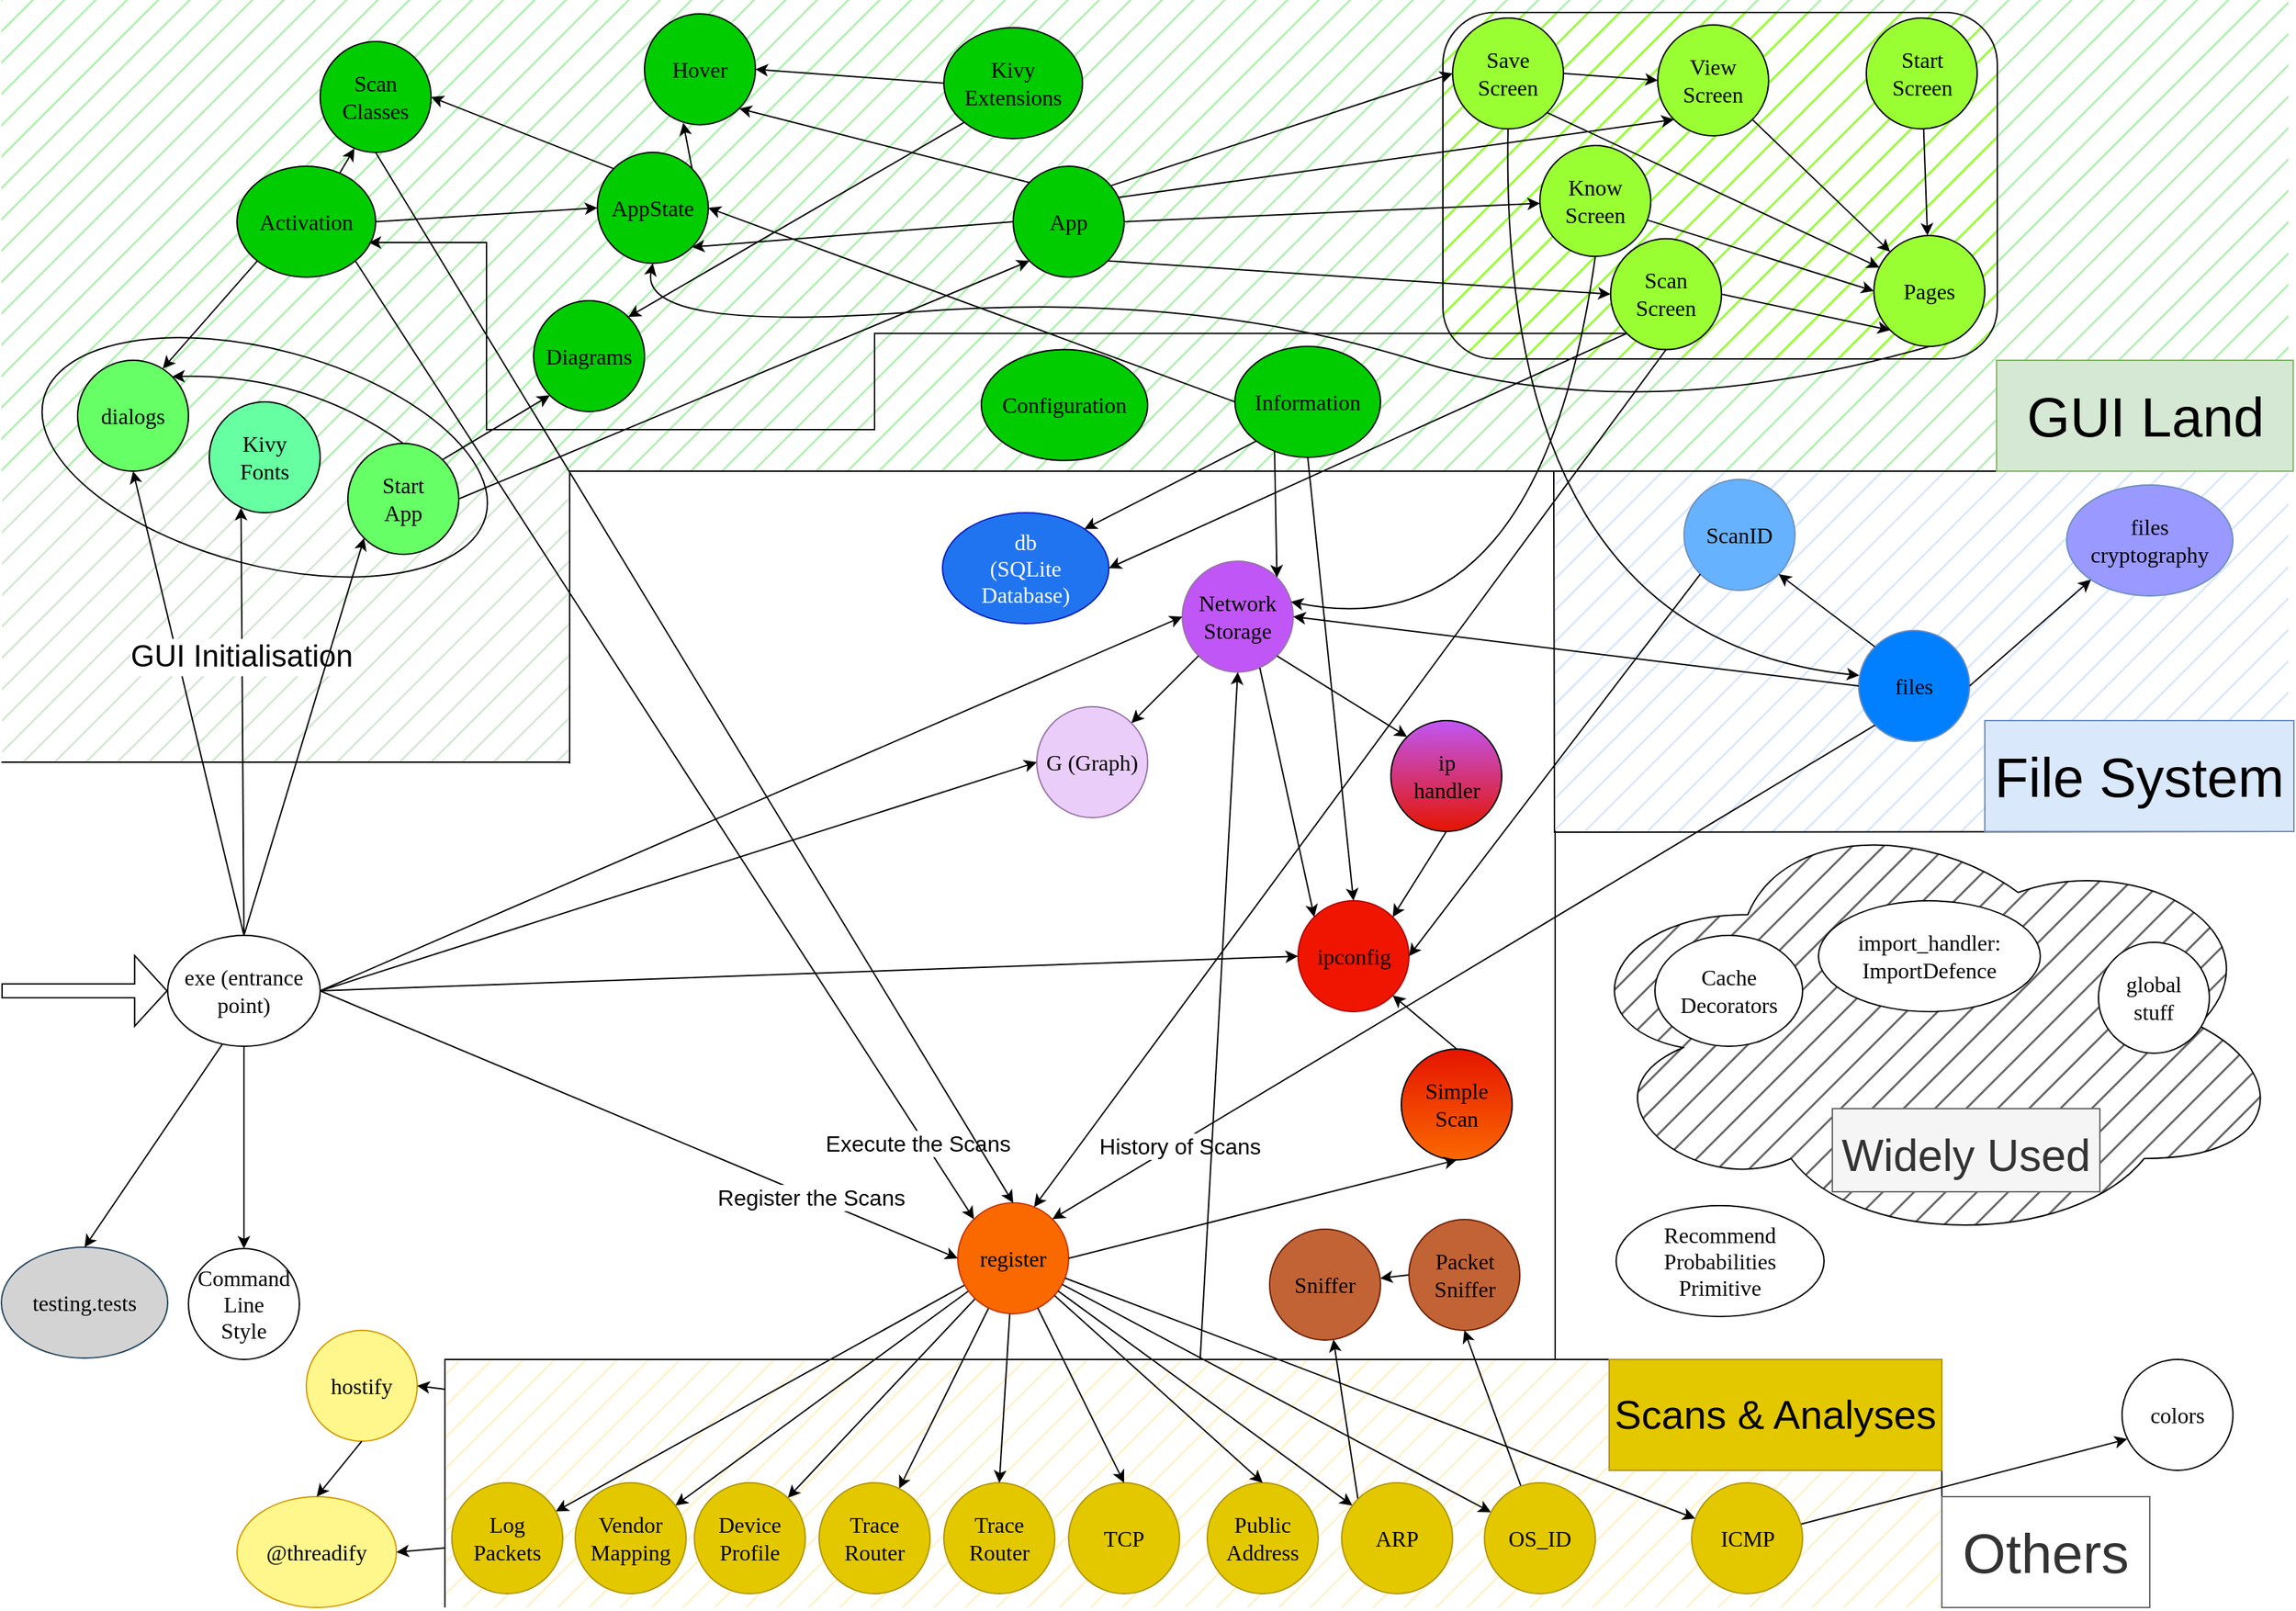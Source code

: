 <mxfile>
    <diagram name="Page-1" id="a8F7jJg699dGcDbAWTl5">
        <mxGraphModel dx="1079" dy="487" grid="1" gridSize="10" guides="1" tooltips="1" connect="1" arrows="1" fold="1" page="1" pageScale="1" pageWidth="827" pageHeight="1169" math="0" shadow="0">
            <root>
                <mxCell id="0"/>
                <mxCell id="1" parent="0"/>
                <mxCell id="KP8LtkTHCNszyvqluSHY-103" value="" style="rounded=0;whiteSpace=wrap;html=1;strokeColor=none;fillColor=#fff2cc;fillStyle=hatch;" parent="1" vertex="1">
                    <mxGeometry x="320" y="981" width="1080" height="179" as="geometry"/>
                </mxCell>
                <mxCell id="KP8LtkTHCNszyvqluSHY-54" value="" style="rounded=0;whiteSpace=wrap;html=1;fillColor=#00CC00;strokeColor=none;fillStyle=hatch;opacity=30;" parent="1" vertex="1">
                    <mxGeometry width="1650" height="340" as="geometry"/>
                </mxCell>
                <mxCell id="KP8LtkTHCNszyvqluSHY-77" value="" style="rounded=1;whiteSpace=wrap;html=1;fillColor=#99FF33;fillStyle=hatch;" parent="1" vertex="1">
                    <mxGeometry x="1040" y="9" width="400" height="250" as="geometry"/>
                </mxCell>
                <mxCell id="KP8LtkTHCNszyvqluSHY-63" value="" style="rounded=0;whiteSpace=wrap;html=1;strokeColor=none;fillStyle=hatch;" parent="1" vertex="1">
                    <mxGeometry x="1400" y="980" width="250" height="180" as="geometry"/>
                </mxCell>
                <mxCell id="KP8LtkTHCNszyvqluSHY-62" value="" style="rounded=0;whiteSpace=wrap;html=1;strokeColor=none;fillStyle=hatch;" parent="1" vertex="1">
                    <mxGeometry x="1121" y="600" width="529" height="380" as="geometry"/>
                </mxCell>
                <mxCell id="KP8LtkTHCNszyvqluSHY-56" value="" style="ellipse;shape=cloud;whiteSpace=wrap;html=1;fillStyle=hatch;fillColor=#666666;" parent="1" vertex="1">
                    <mxGeometry x="1130" y="580" width="520" height="320" as="geometry"/>
                </mxCell>
                <mxCell id="KP8LtkTHCNszyvqluSHY-55" value="" style="rounded=0;whiteSpace=wrap;html=1;fillColor=#d5e8d4;strokeColor=none;fillStyle=hatch;" parent="1" vertex="1">
                    <mxGeometry x="0.5" y="340" width="409.5" height="210" as="geometry"/>
                </mxCell>
                <mxCell id="KP8LtkTHCNszyvqluSHY-53" value="" style="rounded=0;whiteSpace=wrap;html=1;fillColor=#dae8fc;strokeColor=none;fillStyle=hatch;glass=0;shadow=0;" parent="1" vertex="1">
                    <mxGeometry x="1121" y="340" width="529" height="260" as="geometry"/>
                </mxCell>
                <mxCell id="KP8LtkTHCNszyvqluSHY-12" value="" style="ellipse;whiteSpace=wrap;html=1;fillColor=none;rotation=15;" parent="1" vertex="1">
                    <mxGeometry x="25" y="252.3" width="330" height="155.41" as="geometry"/>
                </mxCell>
                <mxCell id="4mCQ5pcPBgcy5jRonQE--4" value="colors" style="ellipse;whiteSpace=wrap;html=1;fontFamily=Consolas;fontSize=16;" parent="1" vertex="1">
                    <mxGeometry x="1530" y="981" width="80" height="80" as="geometry"/>
                </mxCell>
                <mxCell id="4mCQ5pcPBgcy5jRonQE--5" value="Command&lt;br&gt;Line&lt;br&gt;Style" style="ellipse;whiteSpace=wrap;html=1;fontFamily=Consolas;fontSize=16;" parent="1" vertex="1">
                    <mxGeometry x="135" y="901" width="80" height="80" as="geometry"/>
                </mxCell>
                <mxCell id="4mCQ5pcPBgcy5jRonQE--6" value="db&lt;br&gt;(SQLite Database)" style="ellipse;whiteSpace=wrap;html=1;fontFamily=Consolas;fontSize=16;fillColor=#2174EF;fontColor=#ffffff;strokeColor=#001DBC;" parent="1" vertex="1">
                    <mxGeometry x="679" y="370" width="120" height="80" as="geometry"/>
                </mxCell>
                <mxCell id="4mCQ5pcPBgcy5jRonQE--7" value="exe (entrance point)" style="ellipse;whiteSpace=wrap;html=1;fontFamily=Consolas;fontSize=16;" parent="1" vertex="1">
                    <mxGeometry x="120" y="675" width="110" height="80" as="geometry"/>
                </mxCell>
                <mxCell id="4mCQ5pcPBgcy5jRonQE--8" value="files" style="ellipse;whiteSpace=wrap;html=1;fontFamily=Consolas;fontSize=16;fillColor=#007FFF;strokeColor=#6c8ebf;" parent="1" vertex="1">
                    <mxGeometry x="1340" y="455" width="80" height="80" as="geometry"/>
                </mxCell>
                <mxCell id="4mCQ5pcPBgcy5jRonQE--9" value="files&lt;br&gt;cryptography" style="ellipse;whiteSpace=wrap;html=1;fontFamily=Consolas;fontSize=16;fillColor=#9999FF;strokeColor=#6c8ebf;" parent="1" vertex="1">
                    <mxGeometry x="1490" y="350" width="120" height="80" as="geometry"/>
                </mxCell>
                <mxCell id="4mCQ5pcPBgcy5jRonQE--10" value="global&lt;br&gt;stuff" style="ellipse;whiteSpace=wrap;html=1;fontFamily=Consolas;fontSize=16;" parent="1" vertex="1">
                    <mxGeometry x="1513" y="680" width="80" height="80" as="geometry"/>
                </mxCell>
                <mxCell id="4mCQ5pcPBgcy5jRonQE--11" value="hostify" style="ellipse;whiteSpace=wrap;html=1;fontFamily=Consolas;fontSize=16;fillColor=#FFF78C;strokeColor=#d79b00;" parent="1" vertex="1">
                    <mxGeometry x="220" y="960" width="80" height="80" as="geometry"/>
                </mxCell>
                <mxCell id="4mCQ5pcPBgcy5jRonQE--12" value="import_handler: ImportDefence" style="ellipse;whiteSpace=wrap;html=1;fontFamily=Consolas;fontSize=16;" parent="1" vertex="1">
                    <mxGeometry x="1311" y="650" width="160" height="80" as="geometry"/>
                </mxCell>
                <mxCell id="4mCQ5pcPBgcy5jRonQE--13" value="ipconfig" style="ellipse;whiteSpace=wrap;html=1;fontFamily=Consolas;fontSize=16;fillColor=#F01500;strokeColor=#B20000;fontColor=#000000;" parent="1" vertex="1">
                    <mxGeometry x="935.5" y="650" width="80" height="80" as="geometry"/>
                </mxCell>
                <mxCell id="4mCQ5pcPBgcy5jRonQE--14" value="ip&lt;br&gt;handler" style="ellipse;whiteSpace=wrap;html=1;fontFamily=Consolas;fontSize=16;gradientColor=#E51400;fillColor=#C056F5;" parent="1" vertex="1">
                    <mxGeometry x="1002.5" y="520" width="80" height="80" as="geometry"/>
                </mxCell>
                <mxCell id="4mCQ5pcPBgcy5jRonQE--15" value="Network&lt;br&gt;Storage" style="ellipse;whiteSpace=wrap;html=1;fontFamily=Consolas;fontSize=16;fillColor=#c056f5;strokeColor=#9673a6;" parent="1" vertex="1">
                    <mxGeometry x="852" y="405" width="80" height="80" as="geometry"/>
                </mxCell>
                <mxCell id="18" style="edgeStyle=none;html=1;exitX=0;exitY=0.5;exitDx=0;exitDy=0;fontSize=29;" edge="1" parent="1" source="4mCQ5pcPBgcy5jRonQE--16" target="16">
                    <mxGeometry relative="1" as="geometry"/>
                </mxCell>
                <mxCell id="4mCQ5pcPBgcy5jRonQE--16" value="Packet&lt;br&gt;Sniffer" style="ellipse;whiteSpace=wrap;html=1;fontFamily=Consolas;fontSize=16;fillColor=#C26336;fontColor=#000000;strokeColor=#6D1F00;" parent="1" vertex="1">
                    <mxGeometry x="1015.5" y="880" width="80" height="80" as="geometry"/>
                </mxCell>
                <mxCell id="4mCQ5pcPBgcy5jRonQE--18" value="Recommend&lt;br&gt;Probabilities&lt;br&gt;Primitive" style="ellipse;whiteSpace=wrap;html=1;fontFamily=Consolas;fontSize=16;" parent="1" vertex="1">
                    <mxGeometry x="1165" y="870" width="150" height="80" as="geometry"/>
                </mxCell>
                <mxCell id="9" style="edgeStyle=none;html=1;fontSize=29;" edge="1" parent="1" source="4mCQ5pcPBgcy5jRonQE--19" target="8">
                    <mxGeometry relative="1" as="geometry"/>
                </mxCell>
                <mxCell id="13" style="edgeStyle=none;html=1;fontSize=29;" edge="1" parent="1" source="4mCQ5pcPBgcy5jRonQE--19" target="10">
                    <mxGeometry relative="1" as="geometry"/>
                </mxCell>
                <mxCell id="14" style="edgeStyle=none;html=1;fontSize=29;" edge="1" parent="1" source="4mCQ5pcPBgcy5jRonQE--19" target="11">
                    <mxGeometry relative="1" as="geometry"/>
                </mxCell>
                <mxCell id="15" style="edgeStyle=none;html=1;fontSize=29;" edge="1" parent="1" source="4mCQ5pcPBgcy5jRonQE--19" target="12">
                    <mxGeometry relative="1" as="geometry"/>
                </mxCell>
                <mxCell id="4mCQ5pcPBgcy5jRonQE--19" value="register" style="ellipse;whiteSpace=wrap;html=1;fontFamily=Consolas;fontSize=16;fillColor=#fa6800;strokeColor=#C73500;fontColor=#000000;" parent="1" vertex="1">
                    <mxGeometry x="690" y="868" width="80" height="80" as="geometry"/>
                </mxCell>
                <mxCell id="4mCQ5pcPBgcy5jRonQE--20" value="ScanID" style="ellipse;whiteSpace=wrap;html=1;fontFamily=Consolas;fontSize=16;fillColor=#66B2FF;strokeColor=#6c8ebf;" parent="1" vertex="1">
                    <mxGeometry x="1214" y="346" width="80" height="80" as="geometry"/>
                </mxCell>
                <mxCell id="4mCQ5pcPBgcy5jRonQE--21" value="Simple&lt;br&gt;Scan" style="ellipse;whiteSpace=wrap;html=1;fontFamily=Consolas;fontSize=16;gradientColor=#FA6800;fillColor=#E51400;" parent="1" vertex="1">
                    <mxGeometry x="1010" y="757" width="80" height="80" as="geometry"/>
                </mxCell>
                <mxCell id="4mCQ5pcPBgcy5jRonQE--22" value="@threadify" style="ellipse;whiteSpace=wrap;html=1;fontFamily=Consolas;fontSize=16;fillColor=#FFF78C;strokeColor=#d79b00;" parent="1" vertex="1">
                    <mxGeometry x="170" y="1080" width="115" height="80" as="geometry"/>
                </mxCell>
                <mxCell id="4mCQ5pcPBgcy5jRonQE--23" value="Activation" style="ellipse;whiteSpace=wrap;html=1;fontFamily=Consolas;fontSize=16;fillColor=#00CC00;" parent="1" vertex="1">
                    <mxGeometry x="170" y="120" width="100" height="80" as="geometry"/>
                </mxCell>
                <mxCell id="4mCQ5pcPBgcy5jRonQE--24" value="App" style="ellipse;whiteSpace=wrap;html=1;fontFamily=Consolas;fontSize=16;fillColor=#00CC00;" parent="1" vertex="1">
                    <mxGeometry x="730" y="120" width="80" height="80" as="geometry"/>
                </mxCell>
                <mxCell id="4mCQ5pcPBgcy5jRonQE--25" value="AppState" style="ellipse;whiteSpace=wrap;html=1;fontFamily=Consolas;fontSize=16;fillColor=#00CC00;" parent="1" vertex="1">
                    <mxGeometry x="430" y="110" width="80" height="80" as="geometry"/>
                </mxCell>
                <mxCell id="4mCQ5pcPBgcy5jRonQE--26" value="Configuration" style="ellipse;whiteSpace=wrap;html=1;fontFamily=Consolas;fontSize=16;fillColor=#00CC00;" parent="1" vertex="1">
                    <mxGeometry x="707" y="252.3" width="120" height="80" as="geometry"/>
                </mxCell>
                <mxCell id="4mCQ5pcPBgcy5jRonQE--27" value="Diagrams" style="ellipse;whiteSpace=wrap;html=1;fontFamily=Consolas;fontSize=16;fillColor=#00CC00;" parent="1" vertex="1">
                    <mxGeometry x="384" y="217" width="80" height="80" as="geometry"/>
                </mxCell>
                <mxCell id="4mCQ5pcPBgcy5jRonQE--28" value="dialogs" style="ellipse;whiteSpace=wrap;html=1;fontFamily=Consolas;fontSize=16;fillColor=#66FF66;" parent="1" vertex="1">
                    <mxGeometry x="55" y="260" width="80" height="80" as="geometry"/>
                </mxCell>
                <mxCell id="4mCQ5pcPBgcy5jRonQE--29" value="Hover" style="ellipse;whiteSpace=wrap;html=1;fontFamily=Consolas;fontSize=16;fillColor=#00CC00;" parent="1" vertex="1">
                    <mxGeometry x="464" y="10" width="80" height="80" as="geometry"/>
                </mxCell>
                <mxCell id="4mCQ5pcPBgcy5jRonQE--30" value="Information" style="ellipse;whiteSpace=wrap;html=1;fontFamily=Consolas;fontSize=16;fillColor=#00CC00;" parent="1" vertex="1">
                    <mxGeometry x="890" y="250" width="105" height="80" as="geometry"/>
                </mxCell>
                <mxCell id="4mCQ5pcPBgcy5jRonQE--31" value="Kivy&lt;br&gt;Extensions" style="ellipse;whiteSpace=wrap;html=1;fontFamily=Consolas;fontSize=16;fillColor=#00CC00;" parent="1" vertex="1">
                    <mxGeometry x="680" y="20" width="100" height="80" as="geometry"/>
                </mxCell>
                <mxCell id="4mCQ5pcPBgcy5jRonQE--32" value="Kivy&lt;br&gt;Fonts" style="ellipse;whiteSpace=wrap;html=1;fontFamily=Consolas;fontSize=16;fillColor=#66ffa2;" parent="1" vertex="1">
                    <mxGeometry x="150" y="290" width="80" height="80" as="geometry"/>
                </mxCell>
                <mxCell id="4mCQ5pcPBgcy5jRonQE--33" value="Scan&lt;br&gt;Classes" style="ellipse;whiteSpace=wrap;html=1;fontFamily=Consolas;fontSize=16;fillColor=#00CC00;" parent="1" vertex="1">
                    <mxGeometry x="230" y="30" width="80" height="80" as="geometry"/>
                </mxCell>
                <mxCell id="4mCQ5pcPBgcy5jRonQE--34" value="Start&lt;br&gt;App" style="ellipse;whiteSpace=wrap;html=1;fontFamily=Consolas;fontSize=16;fillColor=#66FF66;" parent="1" vertex="1">
                    <mxGeometry x="250" y="320" width="80" height="80" as="geometry"/>
                </mxCell>
                <mxCell id="4mCQ5pcPBgcy5jRonQE--36" value="Know&lt;br&gt;Screen" style="ellipse;whiteSpace=wrap;html=1;fontFamily=Consolas;fontSize=16;fillColor=#99FF33;" parent="1" vertex="1">
                    <mxGeometry x="1110" y="105" width="80" height="80" as="geometry"/>
                </mxCell>
                <mxCell id="4mCQ5pcPBgcy5jRonQE--37" value="Pages" style="ellipse;whiteSpace=wrap;html=1;fontFamily=Consolas;fontSize=16;fillColor=#99FF33;" parent="1" vertex="1">
                    <mxGeometry x="1351" y="170" width="80" height="80" as="geometry"/>
                </mxCell>
                <mxCell id="4mCQ5pcPBgcy5jRonQE--38" value="Save&lt;br&gt;Screen" style="ellipse;whiteSpace=wrap;html=1;fontFamily=Consolas;fontSize=16;fillColor=#99FF33;" parent="1" vertex="1">
                    <mxGeometry x="1047" y="13" width="80" height="80" as="geometry"/>
                </mxCell>
                <mxCell id="KP8LtkTHCNszyvqluSHY-105" style="edgeStyle=orthogonalEdgeStyle;rounded=0;orthogonalLoop=1;jettySize=auto;html=1;exitX=0;exitY=1;exitDx=0;exitDy=0;entryX=0.95;entryY=0.688;entryDx=0;entryDy=0;entryPerimeter=0;" parent="1" source="4mCQ5pcPBgcy5jRonQE--39" target="4mCQ5pcPBgcy5jRonQE--23" edge="1">
                    <mxGeometry relative="1" as="geometry">
                        <Array as="points">
                            <mxPoint x="630" y="241"/>
                            <mxPoint x="630" y="310"/>
                            <mxPoint x="350" y="310"/>
                            <mxPoint x="350" y="175"/>
                        </Array>
                    </mxGeometry>
                </mxCell>
                <mxCell id="4mCQ5pcPBgcy5jRonQE--39" value="Scan&lt;br&gt;Screen" style="ellipse;html=1;fontFamily=Consolas;fontSize=16;whiteSpace=wrap;fillColor=#99FF33;" parent="1" vertex="1">
                    <mxGeometry x="1161" y="172.3" width="80" height="80" as="geometry"/>
                </mxCell>
                <mxCell id="4mCQ5pcPBgcy5jRonQE--40" value="View&lt;br&gt;Screen" style="ellipse;whiteSpace=wrap;html=1;fontFamily=Consolas;fontSize=16;fillColor=#99FF33;" parent="1" vertex="1">
                    <mxGeometry x="1195" y="18" width="80" height="80" as="geometry"/>
                </mxCell>
                <mxCell id="4mCQ5pcPBgcy5jRonQE--45" value="Public&lt;br&gt;Address" style="ellipse;whiteSpace=wrap;html=1;fontFamily=Consolas;fontSize=16;fillColor=#e3c800;strokeColor=#B09500;fontColor=#000000;" parent="1" vertex="1">
                    <mxGeometry x="870" y="1070" width="80" height="80" as="geometry"/>
                </mxCell>
                <mxCell id="4mCQ5pcPBgcy5jRonQE--46" value="TCP" style="ellipse;whiteSpace=wrap;html=1;fontFamily=Consolas;fontSize=16;fillColor=#e3c800;strokeColor=#B09500;fontColor=#000000;" parent="1" vertex="1">
                    <mxGeometry x="770" y="1070" width="80" height="80" as="geometry"/>
                </mxCell>
                <mxCell id="4mCQ5pcPBgcy5jRonQE--47" value="Trace&lt;br&gt;Router" style="ellipse;whiteSpace=wrap;html=1;fontFamily=Consolas;fontSize=16;fillColor=#e3c800;strokeColor=#B09500;fontColor=#000000;" parent="1" vertex="1">
                    <mxGeometry x="680" y="1070" width="80" height="80" as="geometry"/>
                </mxCell>
                <mxCell id="4mCQ5pcPBgcy5jRonQE--49" value="testing.tests" style="ellipse;whiteSpace=wrap;html=1;fontFamily=Consolas;fontSize=16;fillColor=#D3D3D3;strokeColor=#23445d;" parent="1" vertex="1">
                    <mxGeometry y="900" width="120" height="80" as="geometry"/>
                </mxCell>
                <mxCell id="KP8LtkTHCNszyvqluSHY-2" value="" style="endArrow=classic;html=1;rounded=0;exitX=1;exitY=0.5;exitDx=0;exitDy=0;entryX=0;entryY=0.5;entryDx=0;entryDy=0;" parent="1" source="4mCQ5pcPBgcy5jRonQE--7" target="4mCQ5pcPBgcy5jRonQE--15" edge="1">
                    <mxGeometry width="50" height="50" relative="1" as="geometry">
                        <mxPoint x="90" y="720" as="sourcePoint"/>
                        <mxPoint x="140" y="670" as="targetPoint"/>
                    </mxGeometry>
                </mxCell>
                <mxCell id="KP8LtkTHCNszyvqluSHY-3" value="" style="endArrow=classic;html=1;rounded=0;exitX=0.5;exitY=1;exitDx=0;exitDy=0;entryX=0.5;entryY=0;entryDx=0;entryDy=0;" parent="1" source="4mCQ5pcPBgcy5jRonQE--7" target="4mCQ5pcPBgcy5jRonQE--5" edge="1">
                    <mxGeometry width="50" height="50" relative="1" as="geometry">
                        <mxPoint x="180" y="810" as="sourcePoint"/>
                        <mxPoint x="160" y="910" as="targetPoint"/>
                    </mxGeometry>
                </mxCell>
                <mxCell id="KP8LtkTHCNszyvqluSHY-4" value="" style="endArrow=classic;html=1;rounded=0;exitX=1;exitY=0.5;exitDx=0;exitDy=0;entryX=0;entryY=0.5;entryDx=0;entryDy=0;" parent="1" source="4mCQ5pcPBgcy5jRonQE--7" target="4mCQ5pcPBgcy5jRonQE--13" edge="1">
                    <mxGeometry width="50" height="50" relative="1" as="geometry">
                        <mxPoint x="110" y="680" as="sourcePoint"/>
                        <mxPoint x="160" y="630" as="targetPoint"/>
                    </mxGeometry>
                </mxCell>
                <mxCell id="KP8LtkTHCNszyvqluSHY-5" value="" style="endArrow=classic;html=1;rounded=0;exitX=0.358;exitY=0.982;exitDx=0;exitDy=0;entryX=0.5;entryY=0;entryDx=0;entryDy=0;exitPerimeter=0;" parent="1" source="4mCQ5pcPBgcy5jRonQE--7" target="4mCQ5pcPBgcy5jRonQE--49" edge="1">
                    <mxGeometry width="50" height="50" relative="1" as="geometry">
                        <mxPoint x="170" y="850" as="sourcePoint"/>
                        <mxPoint x="220" y="800" as="targetPoint"/>
                    </mxGeometry>
                </mxCell>
                <mxCell id="KP8LtkTHCNszyvqluSHY-7" value="G (Graph)" style="ellipse;whiteSpace=wrap;html=1;fontFamily=Consolas;fontSize=16;fillColor=#eacdf9;strokeColor=#9673a6;" parent="1" vertex="1">
                    <mxGeometry x="747" y="510" width="80" height="80" as="geometry"/>
                </mxCell>
                <mxCell id="KP8LtkTHCNszyvqluSHY-8" value="Register the Scans" style="endArrow=classic;html=1;rounded=0;exitX=1;exitY=0.5;exitDx=0;exitDy=0;entryX=0;entryY=0.5;entryDx=0;entryDy=0;fontSize=16;" parent="1" source="4mCQ5pcPBgcy5jRonQE--7" target="4mCQ5pcPBgcy5jRonQE--19" edge="1">
                    <mxGeometry x="0.539" y="-1" width="50" height="50" relative="1" as="geometry">
                        <mxPoint x="50" y="630" as="sourcePoint"/>
                        <mxPoint x="100" y="580" as="targetPoint"/>
                        <mxPoint as="offset"/>
                    </mxGeometry>
                </mxCell>
                <mxCell id="KP8LtkTHCNszyvqluSHY-9" value="" style="endArrow=classic;html=1;rounded=0;exitX=0.5;exitY=0;exitDx=0;exitDy=0;entryX=0.5;entryY=1;entryDx=0;entryDy=0;" parent="1" source="4mCQ5pcPBgcy5jRonQE--7" target="4mCQ5pcPBgcy5jRonQE--28" edge="1">
                    <mxGeometry width="50" height="50" relative="1" as="geometry">
                        <mxPoint x="150" y="630" as="sourcePoint"/>
                        <mxPoint x="200" y="580" as="targetPoint"/>
                    </mxGeometry>
                </mxCell>
                <mxCell id="KP8LtkTHCNszyvqluSHY-10" value="&lt;font style=&quot;font-size: 22px;&quot;&gt;GUI Initialisation&lt;/font&gt;" style="endArrow=classic;html=1;rounded=0;exitX=0.5;exitY=0;exitDx=0;exitDy=0;verticalAlign=middle;entryX=0.286;entryY=0.956;entryDx=0;entryDy=0;entryPerimeter=0;" parent="1" source="4mCQ5pcPBgcy5jRonQE--7" target="4mCQ5pcPBgcy5jRonQE--32" edge="1">
                    <mxGeometry x="0.304" y="1" width="50" height="50" relative="1" as="geometry">
                        <mxPoint x="170" y="670" as="sourcePoint"/>
                        <mxPoint x="170" y="370" as="targetPoint"/>
                        <mxPoint as="offset"/>
                    </mxGeometry>
                </mxCell>
                <mxCell id="KP8LtkTHCNszyvqluSHY-11" value="" style="endArrow=classic;html=1;rounded=0;exitX=0.5;exitY=0;exitDx=0;exitDy=0;entryX=0;entryY=1;entryDx=0;entryDy=0;" parent="1" source="4mCQ5pcPBgcy5jRonQE--7" target="4mCQ5pcPBgcy5jRonQE--34" edge="1">
                    <mxGeometry width="50" height="50" relative="1" as="geometry">
                        <mxPoint x="170" y="660" as="sourcePoint"/>
                        <mxPoint x="220" y="610" as="targetPoint"/>
                    </mxGeometry>
                </mxCell>
                <mxCell id="KP8LtkTHCNszyvqluSHY-16" value="" style="endArrow=classic;html=1;rounded=0;entryX=0.5;entryY=0;entryDx=0;entryDy=0;" parent="1" source="4mCQ5pcPBgcy5jRonQE--19" target="4mCQ5pcPBgcy5jRonQE--47" edge="1">
                    <mxGeometry width="50" height="50" relative="1" as="geometry">
                        <mxPoint x="150" y="240" as="sourcePoint"/>
                        <mxPoint x="200" y="190" as="targetPoint"/>
                    </mxGeometry>
                </mxCell>
                <mxCell id="KP8LtkTHCNszyvqluSHY-17" value="" style="endArrow=classic;html=1;rounded=0;entryX=0.5;entryY=0;entryDx=0;entryDy=0;" parent="1" source="4mCQ5pcPBgcy5jRonQE--19" target="4mCQ5pcPBgcy5jRonQE--46" edge="1">
                    <mxGeometry width="50" height="50" relative="1" as="geometry">
                        <mxPoint x="90" y="220" as="sourcePoint"/>
                        <mxPoint x="140" y="170" as="targetPoint"/>
                    </mxGeometry>
                </mxCell>
                <mxCell id="KP8LtkTHCNszyvqluSHY-18" value="" style="endArrow=classic;html=1;rounded=0;entryX=0.5;entryY=0;entryDx=0;entryDy=0;" parent="1" source="4mCQ5pcPBgcy5jRonQE--19" target="4mCQ5pcPBgcy5jRonQE--45" edge="1">
                    <mxGeometry width="50" height="50" relative="1" as="geometry">
                        <mxPoint x="730" y="780" as="sourcePoint"/>
                        <mxPoint x="220" y="200" as="targetPoint"/>
                    </mxGeometry>
                </mxCell>
                <mxCell id="KP8LtkTHCNszyvqluSHY-19" value="" style="endArrow=classic;html=1;rounded=0;" parent="1" source="4mCQ5pcPBgcy5jRonQE--19" target="7" edge="1">
                    <mxGeometry width="50" height="50" relative="1" as="geometry">
                        <mxPoint x="750" y="780" as="sourcePoint"/>
                        <mxPoint x="985.716" y="1071.716" as="targetPoint"/>
                    </mxGeometry>
                </mxCell>
                <mxCell id="KP8LtkTHCNszyvqluSHY-20" value="" style="endArrow=classic;html=1;rounded=0;" parent="1" source="4mCQ5pcPBgcy5jRonQE--19" target="5" edge="1">
                    <mxGeometry width="50" height="50" relative="1" as="geometry">
                        <mxPoint x="200" y="270" as="sourcePoint"/>
                        <mxPoint x="1201.716" y="1072.716" as="targetPoint"/>
                    </mxGeometry>
                </mxCell>
                <mxCell id="KP8LtkTHCNszyvqluSHY-21" value="" style="endArrow=classic;html=1;rounded=0;" parent="1" source="4mCQ5pcPBgcy5jRonQE--19" target="6" edge="1">
                    <mxGeometry width="50" height="50" relative="1" as="geometry">
                        <mxPoint x="160" y="320" as="sourcePoint"/>
                        <mxPoint x="1092.716" y="1071.716" as="targetPoint"/>
                    </mxGeometry>
                </mxCell>
                <mxCell id="KP8LtkTHCNszyvqluSHY-22" value="" style="endArrow=classic;html=1;rounded=0;exitX=1;exitY=0.5;exitDx=0;exitDy=0;entryX=0;entryY=1;entryDx=0;entryDy=0;" parent="1" source="4mCQ5pcPBgcy5jRonQE--8" target="4mCQ5pcPBgcy5jRonQE--9" edge="1">
                    <mxGeometry width="50" height="50" relative="1" as="geometry">
                        <mxPoint x="1470" y="530" as="sourcePoint"/>
                        <mxPoint x="1520" y="480" as="targetPoint"/>
                    </mxGeometry>
                </mxCell>
                <mxCell id="KP8LtkTHCNszyvqluSHY-23" value="" style="endArrow=classic;html=1;rounded=0;exitX=0;exitY=0;exitDx=0;exitDy=0;entryX=1;entryY=1;entryDx=0;entryDy=0;" parent="1" source="4mCQ5pcPBgcy5jRonQE--8" target="4mCQ5pcPBgcy5jRonQE--20" edge="1">
                    <mxGeometry width="50" height="50" relative="1" as="geometry">
                        <mxPoint x="1360" y="680" as="sourcePoint"/>
                        <mxPoint x="1410" y="630" as="targetPoint"/>
                    </mxGeometry>
                </mxCell>
                <mxCell id="KP8LtkTHCNszyvqluSHY-24" value="" style="endArrow=classic;html=1;rounded=0;exitX=0;exitY=0.5;exitDx=0;exitDy=0;entryX=1;entryY=0.5;entryDx=0;entryDy=0;" parent="1" source="4mCQ5pcPBgcy5jRonQE--8" target="4mCQ5pcPBgcy5jRonQE--15" edge="1">
                    <mxGeometry width="50" height="50" relative="1" as="geometry">
                        <mxPoint x="1280" y="610" as="sourcePoint"/>
                        <mxPoint x="1330" y="560" as="targetPoint"/>
                    </mxGeometry>
                </mxCell>
                <mxCell id="KP8LtkTHCNszyvqluSHY-27" value="&lt;font style=&quot;font-size: 16px;&quot;&gt;History of Scans&lt;/font&gt;" style="endArrow=classic;html=1;rounded=0;exitX=0;exitY=1;exitDx=0;exitDy=0;entryX=1;entryY=0;entryDx=0;entryDy=0;" parent="1" source="4mCQ5pcPBgcy5jRonQE--8" target="4mCQ5pcPBgcy5jRonQE--19" edge="1">
                    <mxGeometry x="0.694" y="2" width="50" height="50" relative="1" as="geometry">
                        <mxPoint x="1200" y="600" as="sourcePoint"/>
                        <mxPoint x="1250" y="550" as="targetPoint"/>
                        <mxPoint as="offset"/>
                    </mxGeometry>
                </mxCell>
                <mxCell id="KP8LtkTHCNszyvqluSHY-29" value="" style="endArrow=classic;html=1;rounded=0;exitX=0.5;exitY=1;exitDx=0;exitDy=0;entryX=0.5;entryY=0;entryDx=0;entryDy=0;" parent="1" source="4mCQ5pcPBgcy5jRonQE--11" target="4mCQ5pcPBgcy5jRonQE--22" edge="1">
                    <mxGeometry width="50" height="50" relative="1" as="geometry">
                        <mxPoint x="206" y="1170" as="sourcePoint"/>
                        <mxPoint x="256" y="1120" as="targetPoint"/>
                    </mxGeometry>
                </mxCell>
                <mxCell id="KP8LtkTHCNszyvqluSHY-31" value="" style="endArrow=classic;html=1;rounded=0;exitX=0.5;exitY=1;exitDx=0;exitDy=0;entryX=1;entryY=0;entryDx=0;entryDy=0;" parent="1" source="4mCQ5pcPBgcy5jRonQE--14" target="4mCQ5pcPBgcy5jRonQE--13" edge="1">
                    <mxGeometry width="50" height="50" relative="1" as="geometry">
                        <mxPoint x="460" y="790" as="sourcePoint"/>
                        <mxPoint x="510" y="740" as="targetPoint"/>
                    </mxGeometry>
                </mxCell>
                <mxCell id="KP8LtkTHCNszyvqluSHY-39" value="" style="endArrow=classic;html=1;rounded=0;exitX=1;exitY=1;exitDx=0;exitDy=0;entryX=0;entryY=0;entryDx=0;entryDy=0;" parent="1" source="4mCQ5pcPBgcy5jRonQE--15" target="4mCQ5pcPBgcy5jRonQE--14" edge="1">
                    <mxGeometry width="50" height="50" relative="1" as="geometry">
                        <mxPoint x="410" y="660" as="sourcePoint"/>
                        <mxPoint x="460" y="610" as="targetPoint"/>
                    </mxGeometry>
                </mxCell>
                <mxCell id="KP8LtkTHCNszyvqluSHY-40" value="Cache&lt;br&gt;Decorators" style="ellipse;whiteSpace=wrap;html=1;fontFamily=Consolas;fontSize=16;" parent="1" vertex="1">
                    <mxGeometry x="1193" y="675" width="106.5" height="80" as="geometry"/>
                </mxCell>
                <mxCell id="KP8LtkTHCNszyvqluSHY-42" value="" style="endArrow=classic;html=1;rounded=0;exitX=0;exitY=1;exitDx=0;exitDy=0;entryX=1;entryY=0.5;entryDx=0;entryDy=0;" parent="1" source="4mCQ5pcPBgcy5jRonQE--20" target="4mCQ5pcPBgcy5jRonQE--13" edge="1">
                    <mxGeometry width="50" height="50" relative="1" as="geometry">
                        <mxPoint x="1110" y="780" as="sourcePoint"/>
                        <mxPoint x="1160" y="730" as="targetPoint"/>
                    </mxGeometry>
                </mxCell>
                <mxCell id="KP8LtkTHCNszyvqluSHY-44" value="" style="endArrow=classic;html=1;rounded=0;exitX=0.5;exitY=0;exitDx=0;exitDy=0;entryX=1;entryY=1;entryDx=0;entryDy=0;" parent="1" source="4mCQ5pcPBgcy5jRonQE--21" target="4mCQ5pcPBgcy5jRonQE--13" edge="1">
                    <mxGeometry width="50" height="50" relative="1" as="geometry">
                        <mxPoint x="700" y="840" as="sourcePoint"/>
                        <mxPoint x="750" y="790" as="targetPoint"/>
                    </mxGeometry>
                </mxCell>
                <mxCell id="KP8LtkTHCNszyvqluSHY-45" value="" style="endArrow=classic;html=1;rounded=0;exitX=1;exitY=0.5;exitDx=0;exitDy=0;entryX=0.5;entryY=1;entryDx=0;entryDy=0;" parent="1" source="4mCQ5pcPBgcy5jRonQE--19" target="4mCQ5pcPBgcy5jRonQE--21" edge="1">
                    <mxGeometry width="50" height="50" relative="1" as="geometry">
                        <mxPoint x="730" y="910" as="sourcePoint"/>
                        <mxPoint x="780" y="860" as="targetPoint"/>
                    </mxGeometry>
                </mxCell>
                <mxCell id="KP8LtkTHCNszyvqluSHY-46" value="" style="curved=1;endArrow=classic;html=1;rounded=0;exitX=0.5;exitY=0;exitDx=0;exitDy=0;entryX=1;entryY=0;entryDx=0;entryDy=0;" parent="1" source="4mCQ5pcPBgcy5jRonQE--34" target="4mCQ5pcPBgcy5jRonQE--28" edge="1">
                    <mxGeometry width="50" height="50" relative="1" as="geometry">
                        <mxPoint x="380" y="450" as="sourcePoint"/>
                        <mxPoint x="430" y="400" as="targetPoint"/>
                        <Array as="points">
                            <mxPoint x="220" y="270"/>
                        </Array>
                    </mxGeometry>
                </mxCell>
                <mxCell id="KP8LtkTHCNszyvqluSHY-47" value="" style="endArrow=classic;html=1;rounded=0;exitX=1;exitY=0;exitDx=0;exitDy=0;entryX=0;entryY=1;entryDx=0;entryDy=0;" parent="1" source="4mCQ5pcPBgcy5jRonQE--34" target="4mCQ5pcPBgcy5jRonQE--27" edge="1">
                    <mxGeometry width="50" height="50" relative="1" as="geometry">
                        <mxPoint x="360" y="320" as="sourcePoint"/>
                        <mxPoint x="410" y="270" as="targetPoint"/>
                    </mxGeometry>
                </mxCell>
                <mxCell id="KP8LtkTHCNszyvqluSHY-48" value="" style="endArrow=classic;html=1;rounded=0;exitX=1;exitY=0.5;exitDx=0;exitDy=0;entryX=0;entryY=1;entryDx=0;entryDy=0;" parent="1" source="4mCQ5pcPBgcy5jRonQE--34" target="4mCQ5pcPBgcy5jRonQE--24" edge="1">
                    <mxGeometry width="50" height="50" relative="1" as="geometry">
                        <mxPoint x="480" y="340" as="sourcePoint"/>
                        <mxPoint x="530" y="290" as="targetPoint"/>
                    </mxGeometry>
                </mxCell>
                <mxCell id="KP8LtkTHCNszyvqluSHY-49" value="" style="endArrow=none;html=1;rounded=0;edgeStyle=orthogonalEdgeStyle;" parent="1" edge="1">
                    <mxGeometry width="50" height="50" relative="1" as="geometry">
                        <mxPoint y="550" as="sourcePoint"/>
                        <mxPoint x="1650" y="340" as="targetPoint"/>
                        <Array as="points">
                            <mxPoint x="410" y="551"/>
                            <mxPoint x="410" y="340"/>
                            <mxPoint x="1646" y="340"/>
                        </Array>
                    </mxGeometry>
                </mxCell>
                <mxCell id="KP8LtkTHCNszyvqluSHY-50" value="GUI Land" style="text;html=1;strokeColor=#82b366;fillColor=#d5e8d4;align=center;verticalAlign=middle;whiteSpace=wrap;rounded=0;fontSize=40;" parent="1" vertex="1">
                    <mxGeometry x="1439.5" y="260" width="214" height="80" as="geometry"/>
                </mxCell>
                <mxCell id="KP8LtkTHCNszyvqluSHY-51" value="" style="endArrow=none;html=1;rounded=0;edgeStyle=orthogonalEdgeStyle;" parent="1" edge="1">
                    <mxGeometry width="50" height="50" relative="1" as="geometry">
                        <mxPoint x="1650" y="600" as="sourcePoint"/>
                        <mxPoint x="1120" y="340" as="targetPoint"/>
                    </mxGeometry>
                </mxCell>
                <mxCell id="KP8LtkTHCNszyvqluSHY-52" value="File System" style="text;html=1;strokeColor=#6c8ebf;fillColor=#dae8fc;align=center;verticalAlign=middle;whiteSpace=wrap;rounded=0;fontSize=40;" parent="1" vertex="1">
                    <mxGeometry x="1431" y="520" width="223" height="80" as="geometry"/>
                </mxCell>
                <mxCell id="KP8LtkTHCNszyvqluSHY-57" value="&lt;font style=&quot;font-size: 32px;&quot;&gt;Widely Used&lt;/font&gt;" style="text;html=1;strokeColor=#666666;fillColor=#f5f5f5;align=center;verticalAlign=middle;whiteSpace=wrap;rounded=0;fontSize=40;fontColor=#333333;" parent="1" vertex="1">
                    <mxGeometry x="1321" y="800" width="193" height="60" as="geometry"/>
                </mxCell>
                <mxCell id="KP8LtkTHCNszyvqluSHY-58" value="" style="endArrow=none;html=1;rounded=0;edgeStyle=orthogonalEdgeStyle;" parent="1" edge="1">
                    <mxGeometry width="50" height="50" relative="1" as="geometry">
                        <mxPoint x="1400" y="1160" as="sourcePoint"/>
                        <mxPoint x="1120" y="600" as="targetPoint"/>
                        <Array as="points">
                            <mxPoint x="1121" y="981"/>
                            <mxPoint x="1121" y="600"/>
                        </Array>
                    </mxGeometry>
                </mxCell>
                <mxCell id="KP8LtkTHCNszyvqluSHY-59" value="Others" style="text;html=1;align=center;verticalAlign=middle;whiteSpace=wrap;rounded=0;fontSize=40;fillColor=#FFFFFF;fontColor=#333333;strokeColor=#666666;" parent="1" vertex="1">
                    <mxGeometry x="1400" y="1080" width="150" height="80" as="geometry"/>
                </mxCell>
                <mxCell id="KP8LtkTHCNszyvqluSHY-66" value="" style="endArrow=classic;html=1;rounded=0;exitX=1;exitY=0.5;exitDx=0;exitDy=0;entryX=0;entryY=0.5;entryDx=0;entryDy=0;exitPerimeter=0;" parent="1" source="4mCQ5pcPBgcy5jRonQE--23" target="4mCQ5pcPBgcy5jRonQE--25" edge="1">
                    <mxGeometry width="50" height="50" relative="1" as="geometry">
                        <mxPoint x="390" y="280" as="sourcePoint"/>
                        <mxPoint x="440" y="230" as="targetPoint"/>
                    </mxGeometry>
                </mxCell>
                <mxCell id="KP8LtkTHCNszyvqluSHY-67" value="" style="endArrow=classic;html=1;rounded=0;exitX=0;exitY=1;exitDx=0;exitDy=0;entryX=0.768;entryY=0.075;entryDx=0;entryDy=0;entryPerimeter=0;" parent="1" source="4mCQ5pcPBgcy5jRonQE--23" target="4mCQ5pcPBgcy5jRonQE--28" edge="1">
                    <mxGeometry width="50" height="50" relative="1" as="geometry">
                        <mxPoint x="450" y="430" as="sourcePoint"/>
                        <mxPoint x="130" y="280" as="targetPoint"/>
                    </mxGeometry>
                </mxCell>
                <mxCell id="KP8LtkTHCNszyvqluSHY-68" value="" style="endArrow=classic;html=1;rounded=0;exitX=0.742;exitY=0.059;exitDx=0;exitDy=0;entryX=0.309;entryY=0.965;entryDx=0;entryDy=0;exitPerimeter=0;entryPerimeter=0;" parent="1" source="4mCQ5pcPBgcy5jRonQE--23" target="4mCQ5pcPBgcy5jRonQE--33" edge="1">
                    <mxGeometry width="50" height="50" relative="1" as="geometry">
                        <mxPoint x="160" y="320" as="sourcePoint"/>
                        <mxPoint x="210" y="270" as="targetPoint"/>
                    </mxGeometry>
                </mxCell>
                <mxCell id="KP8LtkTHCNszyvqluSHY-70" value="" style="endArrow=classic;html=1;rounded=0;exitX=1;exitY=1;exitDx=0;exitDy=0;entryX=0;entryY=0;entryDx=0;entryDy=0;" parent="1" source="4mCQ5pcPBgcy5jRonQE--23" target="4mCQ5pcPBgcy5jRonQE--19" edge="1">
                    <mxGeometry width="50" height="50" relative="1" as="geometry">
                        <mxPoint x="470" y="450" as="sourcePoint"/>
                        <mxPoint x="520" y="400" as="targetPoint"/>
                    </mxGeometry>
                </mxCell>
                <mxCell id="KP8LtkTHCNszyvqluSHY-72" value="&lt;font style=&quot;font-size: 16px;&quot;&gt;Execute the Scans&lt;/font&gt;" style="edgeLabel;html=1;align=center;verticalAlign=middle;resizable=0;points=[];" parent="KP8LtkTHCNszyvqluSHY-70" connectable="0" vertex="1">
                    <mxGeometry x="0.833" y="-4" relative="1" as="geometry">
                        <mxPoint as="offset"/>
                    </mxGeometry>
                </mxCell>
                <mxCell id="KP8LtkTHCNszyvqluSHY-73" value="" style="endArrow=classic;html=1;rounded=0;exitX=0;exitY=0.5;exitDx=0;exitDy=0;entryX=1;entryY=1;entryDx=0;entryDy=0;" parent="1" source="4mCQ5pcPBgcy5jRonQE--24" target="4mCQ5pcPBgcy5jRonQE--25" edge="1">
                    <mxGeometry width="50" height="50" relative="1" as="geometry">
                        <mxPoint x="500" y="460" as="sourcePoint"/>
                        <mxPoint x="550" y="410" as="targetPoint"/>
                    </mxGeometry>
                </mxCell>
                <mxCell id="KP8LtkTHCNszyvqluSHY-74" value="" style="endArrow=classic;html=1;rounded=0;exitX=0;exitY=0;exitDx=0;exitDy=0;entryX=1;entryY=1;entryDx=0;entryDy=0;" parent="1" source="4mCQ5pcPBgcy5jRonQE--24" target="4mCQ5pcPBgcy5jRonQE--29" edge="1">
                    <mxGeometry width="50" height="50" relative="1" as="geometry">
                        <mxPoint x="490" y="440" as="sourcePoint"/>
                        <mxPoint x="540" y="390" as="targetPoint"/>
                    </mxGeometry>
                </mxCell>
                <mxCell id="KP8LtkTHCNszyvqluSHY-78" value="" style="endArrow=classic;html=1;rounded=0;exitX=1;exitY=0.5;exitDx=0;exitDy=0;" parent="1" source="4mCQ5pcPBgcy5jRonQE--24" target="4mCQ5pcPBgcy5jRonQE--36" edge="1">
                    <mxGeometry width="50" height="50" relative="1" as="geometry">
                        <mxPoint x="580" y="440" as="sourcePoint"/>
                        <mxPoint x="630" y="390" as="targetPoint"/>
                    </mxGeometry>
                </mxCell>
                <mxCell id="KP8LtkTHCNszyvqluSHY-79" value="" style="endArrow=classic;html=1;rounded=0;exitX=1;exitY=1;exitDx=0;exitDy=0;entryX=0;entryY=0.5;entryDx=0;entryDy=0;" parent="1" source="4mCQ5pcPBgcy5jRonQE--24" target="4mCQ5pcPBgcy5jRonQE--39" edge="1">
                    <mxGeometry width="50" height="50" relative="1" as="geometry">
                        <mxPoint x="530" y="440" as="sourcePoint"/>
                        <mxPoint x="580" y="390" as="targetPoint"/>
                    </mxGeometry>
                </mxCell>
                <mxCell id="KP8LtkTHCNszyvqluSHY-80" value="" style="endArrow=classic;html=1;rounded=0;exitX=0.883;exitY=0.174;exitDx=0;exitDy=0;entryX=0;entryY=0.5;entryDx=0;entryDy=0;exitPerimeter=0;" parent="1" source="4mCQ5pcPBgcy5jRonQE--24" target="4mCQ5pcPBgcy5jRonQE--38" edge="1">
                    <mxGeometry width="50" height="50" relative="1" as="geometry">
                        <mxPoint x="570" y="410" as="sourcePoint"/>
                        <mxPoint x="620" y="360" as="targetPoint"/>
                    </mxGeometry>
                </mxCell>
                <mxCell id="KP8LtkTHCNszyvqluSHY-81" value="" style="endArrow=classic;html=1;rounded=0;exitX=0.947;exitY=0.281;exitDx=0;exitDy=0;exitPerimeter=0;entryX=0;entryY=1;entryDx=0;entryDy=0;" parent="1" source="4mCQ5pcPBgcy5jRonQE--24" target="4mCQ5pcPBgcy5jRonQE--40" edge="1">
                    <mxGeometry width="50" height="50" relative="1" as="geometry">
                        <mxPoint x="550" y="450" as="sourcePoint"/>
                        <mxPoint x="600" y="400" as="targetPoint"/>
                    </mxGeometry>
                </mxCell>
                <mxCell id="KP8LtkTHCNszyvqluSHY-82" value="" style="endArrow=classic;html=1;rounded=0;exitX=0;exitY=0;exitDx=0;exitDy=0;entryX=1;entryY=0.5;entryDx=0;entryDy=0;" parent="1" source="4mCQ5pcPBgcy5jRonQE--25" target="4mCQ5pcPBgcy5jRonQE--33" edge="1">
                    <mxGeometry width="50" height="50" relative="1" as="geometry">
                        <mxPoint x="290" y="90" as="sourcePoint"/>
                        <mxPoint x="340" y="40" as="targetPoint"/>
                    </mxGeometry>
                </mxCell>
                <mxCell id="KP8LtkTHCNszyvqluSHY-83" value="" style="endArrow=classic;html=1;rounded=0;exitX=1;exitY=0;exitDx=0;exitDy=0;entryX=0.349;entryY=0.983;entryDx=0;entryDy=0;entryPerimeter=0;" parent="1" source="4mCQ5pcPBgcy5jRonQE--25" target="4mCQ5pcPBgcy5jRonQE--29" edge="1">
                    <mxGeometry width="50" height="50" relative="1" as="geometry">
                        <mxPoint x="410" y="200" as="sourcePoint"/>
                        <mxPoint x="460" y="150" as="targetPoint"/>
                    </mxGeometry>
                </mxCell>
                <mxCell id="KP8LtkTHCNszyvqluSHY-84" value="" style="endArrow=classic;html=1;rounded=0;exitX=0;exitY=1;exitDx=0;exitDy=0;entryX=1;entryY=0;entryDx=0;entryDy=0;" parent="1" source="4mCQ5pcPBgcy5jRonQE--30" target="4mCQ5pcPBgcy5jRonQE--6" edge="1">
                    <mxGeometry width="50" height="50" relative="1" as="geometry">
                        <mxPoint x="880" y="450" as="sourcePoint"/>
                        <mxPoint x="930" y="400" as="targetPoint"/>
                    </mxGeometry>
                </mxCell>
                <mxCell id="KP8LtkTHCNszyvqluSHY-85" value="" style="endArrow=classic;html=1;rounded=0;exitX=0.5;exitY=1;exitDx=0;exitDy=0;entryX=0.5;entryY=0;entryDx=0;entryDy=0;" parent="1" source="4mCQ5pcPBgcy5jRonQE--30" target="4mCQ5pcPBgcy5jRonQE--13" edge="1">
                    <mxGeometry width="50" height="50" relative="1" as="geometry">
                        <mxPoint x="886" y="299" as="sourcePoint"/>
                        <mxPoint x="768" y="542" as="targetPoint"/>
                    </mxGeometry>
                </mxCell>
                <mxCell id="KP8LtkTHCNszyvqluSHY-86" value="" style="endArrow=classic;html=1;rounded=0;exitX=0;exitY=0.5;exitDx=0;exitDy=0;entryX=1;entryY=0.5;entryDx=0;entryDy=0;" parent="1" source="4mCQ5pcPBgcy5jRonQE--30" target="4mCQ5pcPBgcy5jRonQE--25" edge="1">
                    <mxGeometry width="50" height="50" relative="1" as="geometry">
                        <mxPoint x="860" y="300" as="sourcePoint"/>
                        <mxPoint x="910" y="250" as="targetPoint"/>
                    </mxGeometry>
                </mxCell>
                <mxCell id="KP8LtkTHCNszyvqluSHY-87" value="" style="endArrow=classic;html=1;rounded=0;exitX=0.272;exitY=0.947;exitDx=0;exitDy=0;exitPerimeter=0;entryX=1;entryY=0;entryDx=0;entryDy=0;" parent="1" source="4mCQ5pcPBgcy5jRonQE--30" target="4mCQ5pcPBgcy5jRonQE--15" edge="1">
                    <mxGeometry width="50" height="50" relative="1" as="geometry">
                        <mxPoint x="1000" y="450" as="sourcePoint"/>
                        <mxPoint x="1050" y="400" as="targetPoint"/>
                    </mxGeometry>
                </mxCell>
                <mxCell id="KP8LtkTHCNszyvqluSHY-88" value="" style="endArrow=classic;html=1;rounded=0;exitX=0;exitY=0.5;exitDx=0;exitDy=0;entryX=1;entryY=0.5;entryDx=0;entryDy=0;" parent="1" source="4mCQ5pcPBgcy5jRonQE--31" target="4mCQ5pcPBgcy5jRonQE--29" edge="1">
                    <mxGeometry width="50" height="50" relative="1" as="geometry">
                        <mxPoint x="580" y="410" as="sourcePoint"/>
                        <mxPoint x="630" y="360" as="targetPoint"/>
                    </mxGeometry>
                </mxCell>
                <mxCell id="KP8LtkTHCNszyvqluSHY-89" value="" style="endArrow=classic;html=1;rounded=0;exitX=0;exitY=1;exitDx=0;exitDy=0;entryX=1;entryY=0;entryDx=0;entryDy=0;" parent="1" source="4mCQ5pcPBgcy5jRonQE--31" target="4mCQ5pcPBgcy5jRonQE--27" edge="1">
                    <mxGeometry width="50" height="50" relative="1" as="geometry">
                        <mxPoint x="550" y="450" as="sourcePoint"/>
                        <mxPoint x="600" y="400" as="targetPoint"/>
                    </mxGeometry>
                </mxCell>
                <mxCell id="KP8LtkTHCNszyvqluSHY-90" value="" style="endArrow=classic;html=1;rounded=0;exitX=0.5;exitY=1;exitDx=0;exitDy=0;entryX=0.5;entryY=0;entryDx=0;entryDy=0;" parent="1" source="4mCQ5pcPBgcy5jRonQE--33" target="4mCQ5pcPBgcy5jRonQE--19" edge="1">
                    <mxGeometry width="50" height="50" relative="1" as="geometry">
                        <mxPoint x="500" y="430" as="sourcePoint"/>
                        <mxPoint x="550" y="380" as="targetPoint"/>
                    </mxGeometry>
                </mxCell>
                <mxCell id="KP8LtkTHCNszyvqluSHY-91" value="" style="endArrow=classic;html=1;rounded=0;exitX=1;exitY=0.5;exitDx=0;exitDy=0;entryX=0;entryY=0.5;entryDx=0;entryDy=0;" parent="1" source="4mCQ5pcPBgcy5jRonQE--38" target="4mCQ5pcPBgcy5jRonQE--40" edge="1">
                    <mxGeometry width="50" height="50" relative="1" as="geometry">
                        <mxPoint x="1090" y="30" as="sourcePoint"/>
                        <mxPoint x="1140" y="-20" as="targetPoint"/>
                    </mxGeometry>
                </mxCell>
                <mxCell id="KP8LtkTHCNszyvqluSHY-92" value="" style="endArrow=classic;html=1;rounded=0;exitX=1;exitY=1;exitDx=0;exitDy=0;entryX=0;entryY=0;entryDx=0;entryDy=0;" parent="1" source="4mCQ5pcPBgcy5jRonQE--40" target="4mCQ5pcPBgcy5jRonQE--37" edge="1">
                    <mxGeometry width="50" height="50" relative="1" as="geometry">
                        <mxPoint x="1290" y="80" as="sourcePoint"/>
                        <mxPoint x="1340" y="30" as="targetPoint"/>
                    </mxGeometry>
                </mxCell>
                <mxCell id="KP8LtkTHCNszyvqluSHY-93" value="" style="endArrow=classic;html=1;rounded=0;exitX=0.974;exitY=0.674;exitDx=0;exitDy=0;exitPerimeter=0;entryX=0;entryY=0.5;entryDx=0;entryDy=0;" parent="1" source="4mCQ5pcPBgcy5jRonQE--36" target="4mCQ5pcPBgcy5jRonQE--37" edge="1">
                    <mxGeometry width="50" height="50" relative="1" as="geometry">
                        <mxPoint x="1080" y="140" as="sourcePoint"/>
                        <mxPoint x="1130" y="90" as="targetPoint"/>
                    </mxGeometry>
                </mxCell>
                <mxCell id="KP8LtkTHCNszyvqluSHY-94" value="" style="endArrow=classic;html=1;rounded=0;exitX=1;exitY=1;exitDx=0;exitDy=0;entryX=0.05;entryY=0.288;entryDx=0;entryDy=0;entryPerimeter=0;" parent="1" source="4mCQ5pcPBgcy5jRonQE--38" target="4mCQ5pcPBgcy5jRonQE--37" edge="1">
                    <mxGeometry width="50" height="50" relative="1" as="geometry">
                        <mxPoint x="1200" y="190" as="sourcePoint"/>
                        <mxPoint x="1250" y="140" as="targetPoint"/>
                    </mxGeometry>
                </mxCell>
                <mxCell id="KP8LtkTHCNszyvqluSHY-95" value="" style="endArrow=classic;html=1;rounded=0;exitX=1;exitY=0.5;exitDx=0;exitDy=0;entryX=0;entryY=1;entryDx=0;entryDy=0;" parent="1" source="4mCQ5pcPBgcy5jRonQE--39" target="4mCQ5pcPBgcy5jRonQE--37" edge="1">
                    <mxGeometry width="50" height="50" relative="1" as="geometry">
                        <mxPoint x="1270" y="250" as="sourcePoint"/>
                        <mxPoint x="1320" y="200" as="targetPoint"/>
                    </mxGeometry>
                </mxCell>
                <mxCell id="KP8LtkTHCNszyvqluSHY-97" value="" style="curved=1;endArrow=classic;html=1;rounded=0;entryX=0.979;entryY=0.366;entryDx=0;entryDy=0;entryPerimeter=0;exitX=0.5;exitY=1;exitDx=0;exitDy=0;" parent="1" source="4mCQ5pcPBgcy5jRonQE--36" target="4mCQ5pcPBgcy5jRonQE--15" edge="1">
                    <mxGeometry width="50" height="50" relative="1" as="geometry">
                        <mxPoint x="1000" y="430" as="sourcePoint"/>
                        <mxPoint x="1050" y="380" as="targetPoint"/>
                        <Array as="points">
                            <mxPoint x="1110" y="470"/>
                        </Array>
                    </mxGeometry>
                </mxCell>
                <mxCell id="KP8LtkTHCNszyvqluSHY-98" value="" style="curved=1;endArrow=classic;html=1;rounded=0;entryX=0.005;entryY=0.405;entryDx=0;entryDy=0;entryPerimeter=0;exitX=0.5;exitY=1;exitDx=0;exitDy=0;" parent="1" source="4mCQ5pcPBgcy5jRonQE--38" target="4mCQ5pcPBgcy5jRonQE--8" edge="1">
                    <mxGeometry width="50" height="50" relative="1" as="geometry">
                        <mxPoint x="1099" y="108" as="sourcePoint"/>
                        <mxPoint x="778" y="469" as="targetPoint"/>
                        <Array as="points">
                            <mxPoint x="1080" y="460"/>
                        </Array>
                    </mxGeometry>
                </mxCell>
                <mxCell id="KP8LtkTHCNszyvqluSHY-100" value="" style="curved=1;endArrow=classic;html=1;rounded=0;exitX=0.5;exitY=1;exitDx=0;exitDy=0;entryX=0.5;entryY=1;entryDx=0;entryDy=0;" parent="1" source="4mCQ5pcPBgcy5jRonQE--37" target="4mCQ5pcPBgcy5jRonQE--25" edge="1">
                    <mxGeometry width="50" height="50" relative="1" as="geometry">
                        <mxPoint x="1220" y="350" as="sourcePoint"/>
                        <mxPoint x="1270" y="300" as="targetPoint"/>
                        <Array as="points">
                            <mxPoint x="1180" y="310"/>
                            <mxPoint x="860" y="210"/>
                            <mxPoint x="460" y="240"/>
                        </Array>
                    </mxGeometry>
                </mxCell>
                <mxCell id="KP8LtkTHCNszyvqluSHY-101" value="" style="endArrow=none;html=1;rounded=0;edgeStyle=orthogonalEdgeStyle;" parent="1" edge="1">
                    <mxGeometry width="50" height="50" relative="1" as="geometry">
                        <mxPoint x="320" y="1160" as="sourcePoint"/>
                        <mxPoint x="1121" y="981" as="targetPoint"/>
                        <Array as="points">
                            <mxPoint x="320" y="1160"/>
                            <mxPoint x="320" y="981"/>
                        </Array>
                    </mxGeometry>
                </mxCell>
                <mxCell id="KP8LtkTHCNszyvqluSHY-102" value="Scans" style="text;html=1;align=center;verticalAlign=middle;whiteSpace=wrap;rounded=0;fontSize=40;fillColor=#fff2cc;strokeColor=#d6b656;" parent="1" vertex="1">
                    <mxGeometry x="1250" y="981" width="150" height="80" as="geometry"/>
                </mxCell>
                <mxCell id="KP8LtkTHCNszyvqluSHY-104" value="" style="endArrow=classic;html=1;rounded=0;exitX=0.5;exitY=1;exitDx=0;exitDy=0;entryX=0.688;entryY=0.037;entryDx=0;entryDy=0;entryPerimeter=0;" parent="1" source="4mCQ5pcPBgcy5jRonQE--39" target="4mCQ5pcPBgcy5jRonQE--19" edge="1">
                    <mxGeometry width="50" height="50" relative="1" as="geometry">
                        <mxPoint x="1030" y="440" as="sourcePoint"/>
                        <mxPoint x="1080" y="390" as="targetPoint"/>
                    </mxGeometry>
                </mxCell>
                <mxCell id="KP8LtkTHCNszyvqluSHY-106" value="" style="endArrow=classic;html=1;rounded=0;entryX=1;entryY=0.5;entryDx=0;entryDy=0;" parent="1" source="KP8LtkTHCNszyvqluSHY-103" target="4mCQ5pcPBgcy5jRonQE--22" edge="1">
                    <mxGeometry width="50" height="50" relative="1" as="geometry">
                        <mxPoint x="520" y="1080" as="sourcePoint"/>
                        <mxPoint x="510" y="1040" as="targetPoint"/>
                    </mxGeometry>
                </mxCell>
                <mxCell id="KP8LtkTHCNszyvqluSHY-107" value="" style="endArrow=classic;html=1;rounded=0;entryX=1;entryY=0.5;entryDx=0;entryDy=0;" parent="1" source="KP8LtkTHCNszyvqluSHY-103" target="4mCQ5pcPBgcy5jRonQE--11" edge="1">
                    <mxGeometry width="50" height="50" relative="1" as="geometry">
                        <mxPoint x="520" y="1030" as="sourcePoint"/>
                        <mxPoint x="445" y="1090" as="targetPoint"/>
                    </mxGeometry>
                </mxCell>
                <mxCell id="KP8LtkTHCNszyvqluSHY-108" value="" style="endArrow=classic;html=1;rounded=0;exitX=0;exitY=1;exitDx=0;exitDy=0;entryX=1;entryY=0;entryDx=0;entryDy=0;" parent="1" source="4mCQ5pcPBgcy5jRonQE--15" target="KP8LtkTHCNszyvqluSHY-7" edge="1">
                    <mxGeometry width="50" height="50" relative="1" as="geometry">
                        <mxPoint x="860" y="620" as="sourcePoint"/>
                        <mxPoint x="910" y="570" as="targetPoint"/>
                    </mxGeometry>
                </mxCell>
                <mxCell id="KP8LtkTHCNszyvqluSHY-109" value="" style="endArrow=classic;html=1;rounded=0;exitX=0.699;exitY=0.961;exitDx=0;exitDy=0;exitPerimeter=0;entryX=0;entryY=0;entryDx=0;entryDy=0;" parent="1" source="4mCQ5pcPBgcy5jRonQE--15" target="4mCQ5pcPBgcy5jRonQE--13" edge="1">
                    <mxGeometry width="50" height="50" relative="1" as="geometry">
                        <mxPoint x="700" y="580" as="sourcePoint"/>
                        <mxPoint x="750" y="530" as="targetPoint"/>
                    </mxGeometry>
                </mxCell>
                <mxCell id="KP8LtkTHCNszyvqluSHY-110" value="" style="endArrow=classic;html=1;rounded=0;entryX=0.5;entryY=1;entryDx=0;entryDy=0;" parent="1" source="KP8LtkTHCNszyvqluSHY-103" target="4mCQ5pcPBgcy5jRonQE--15" edge="1">
                    <mxGeometry width="50" height="50" relative="1" as="geometry">
                        <mxPoint x="910" y="560" as="sourcePoint"/>
                        <mxPoint x="860" y="610" as="targetPoint"/>
                    </mxGeometry>
                </mxCell>
                <mxCell id="KP8LtkTHCNszyvqluSHY-111" value="" style="endArrow=classic;html=1;rounded=0;entryX=0.5;entryY=1;entryDx=0;entryDy=0;" parent="1" source="7" target="4mCQ5pcPBgcy5jRonQE--16" edge="1">
                    <mxGeometry width="50" height="50" relative="1" as="geometry">
                        <mxPoint x="1014" y="1060" as="sourcePoint"/>
                        <mxPoint x="1040" y="930" as="targetPoint"/>
                    </mxGeometry>
                </mxCell>
                <mxCell id="KP8LtkTHCNszyvqluSHY-112" value="" style="endArrow=classic;html=1;rounded=0;entryX=1;entryY=0.5;entryDx=0;entryDy=0;exitX=0;exitY=1;exitDx=0;exitDy=0;" parent="1" source="4mCQ5pcPBgcy5jRonQE--39" target="4mCQ5pcPBgcy5jRonQE--6" edge="1">
                    <mxGeometry width="50" height="50" relative="1" as="geometry">
                        <mxPoint x="820" y="440" as="sourcePoint"/>
                        <mxPoint x="870" y="390" as="targetPoint"/>
                    </mxGeometry>
                </mxCell>
                <mxCell id="KP8LtkTHCNszyvqluSHY-114" value="" style="endArrow=classic;html=1;rounded=0;exitX=1;exitY=0.5;exitDx=0;exitDy=0;entryX=0;entryY=0.5;entryDx=0;entryDy=0;" parent="1" source="4mCQ5pcPBgcy5jRonQE--7" target="KP8LtkTHCNszyvqluSHY-7" edge="1">
                    <mxGeometry width="50" height="50" relative="1" as="geometry">
                        <mxPoint x="360" y="700" as="sourcePoint"/>
                        <mxPoint x="410" y="650" as="targetPoint"/>
                    </mxGeometry>
                </mxCell>
                <mxCell id="KP8LtkTHCNszyvqluSHY-116" value="" style="shape=flexArrow;endArrow=classic;html=1;rounded=0;entryX=0;entryY=0.5;entryDx=0;entryDy=0;endWidth=40;endSize=7.447;" parent="1" target="4mCQ5pcPBgcy5jRonQE--7" edge="1">
                    <mxGeometry width="50" height="50" relative="1" as="geometry">
                        <mxPoint y="715" as="sourcePoint"/>
                        <mxPoint x="70" y="690" as="targetPoint"/>
                    </mxGeometry>
                </mxCell>
                <mxCell id="KP8LtkTHCNszyvqluSHY-117" value="" style="endArrow=classic;html=1;rounded=0;entryX=0.046;entryY=0.718;entryDx=0;entryDy=0;entryPerimeter=0;" parent="1" source="5" target="4mCQ5pcPBgcy5jRonQE--4" edge="1">
                    <mxGeometry width="50" height="50" relative="1" as="geometry">
                        <mxPoint x="1270" y="1080" as="sourcePoint"/>
                        <mxPoint x="1370" y="1200" as="targetPoint"/>
                    </mxGeometry>
                </mxCell>
                <mxCell id="3" style="edgeStyle=none;html=1;" parent="1" source="2" target="4mCQ5pcPBgcy5jRonQE--37" edge="1">
                    <mxGeometry relative="1" as="geometry"/>
                </mxCell>
                <mxCell id="2" value="Start&lt;br&gt;Screen" style="ellipse;whiteSpace=wrap;html=1;fontFamily=Consolas;fontSize=16;fillColor=#99FF33;" parent="1" vertex="1">
                    <mxGeometry x="1345.5" y="13" width="80" height="80" as="geometry"/>
                </mxCell>
                <mxCell id="4" value="Scans &amp;amp; Analyses" style="text;html=1;align=center;verticalAlign=middle;whiteSpace=wrap;rounded=0;fontSize=29;fillColor=#e3c800;strokeColor=#B09500;fontColor=#000000;" vertex="1" parent="1">
                    <mxGeometry x="1160" y="981" width="240" height="80" as="geometry"/>
                </mxCell>
                <mxCell id="5" value="ICMP" style="ellipse;whiteSpace=wrap;html=1;fontFamily=Consolas;fontSize=16;fillColor=#e3c800;strokeColor=#B09500;fontColor=#000000;" vertex="1" parent="1">
                    <mxGeometry x="1219.5" y="1070" width="80" height="80" as="geometry"/>
                </mxCell>
                <mxCell id="17" style="edgeStyle=none;html=1;exitX=0;exitY=0;exitDx=0;exitDy=0;fontSize=29;" edge="1" parent="1" source="6" target="16">
                    <mxGeometry relative="1" as="geometry"/>
                </mxCell>
                <mxCell id="6" value="ARP" style="ellipse;whiteSpace=wrap;html=1;fontFamily=Consolas;fontSize=16;fillColor=#e3c800;strokeColor=#B09500;fontColor=#000000;" vertex="1" parent="1">
                    <mxGeometry x="967" y="1070" width="80" height="80" as="geometry"/>
                </mxCell>
                <mxCell id="7" value="OS_ID" style="ellipse;whiteSpace=wrap;html=1;fontFamily=Consolas;fontSize=16;fillColor=#e3c800;strokeColor=#B09500;fontColor=#000000;" vertex="1" parent="1">
                    <mxGeometry x="1070" y="1070" width="80" height="80" as="geometry"/>
                </mxCell>
                <mxCell id="8" value="Trace&lt;br&gt;Router" style="ellipse;whiteSpace=wrap;html=1;fontFamily=Consolas;fontSize=16;fillColor=#e3c800;strokeColor=#B09500;fontColor=#000000;" vertex="1" parent="1">
                    <mxGeometry x="590" y="1070" width="80" height="80" as="geometry"/>
                </mxCell>
                <mxCell id="10" value="Device Profile" style="ellipse;whiteSpace=wrap;html=1;fontFamily=Consolas;fontSize=16;fillColor=#e3c800;strokeColor=#B09500;fontColor=#000000;" vertex="1" parent="1">
                    <mxGeometry x="500" y="1070" width="80" height="80" as="geometry"/>
                </mxCell>
                <mxCell id="11" value="Vendor Mapping" style="ellipse;whiteSpace=wrap;html=1;fontFamily=Consolas;fontSize=16;fillColor=#e3c800;strokeColor=#B09500;fontColor=#000000;" vertex="1" parent="1">
                    <mxGeometry x="414" y="1070" width="80" height="80" as="geometry"/>
                </mxCell>
                <mxCell id="12" value="Log Packets" style="ellipse;whiteSpace=wrap;html=1;fontFamily=Consolas;fontSize=16;fillColor=#e3c800;strokeColor=#B09500;fontColor=#000000;" vertex="1" parent="1">
                    <mxGeometry x="325" y="1070" width="80" height="80" as="geometry"/>
                </mxCell>
                <mxCell id="16" value="Sniffer" style="ellipse;whiteSpace=wrap;html=1;fontFamily=Consolas;fontSize=16;fillColor=#C26336;fontColor=#000000;strokeColor=#6D1F00;" vertex="1" parent="1">
                    <mxGeometry x="915" y="887" width="80" height="80" as="geometry"/>
                </mxCell>
            </root>
        </mxGraphModel>
    </diagram>
</mxfile>
